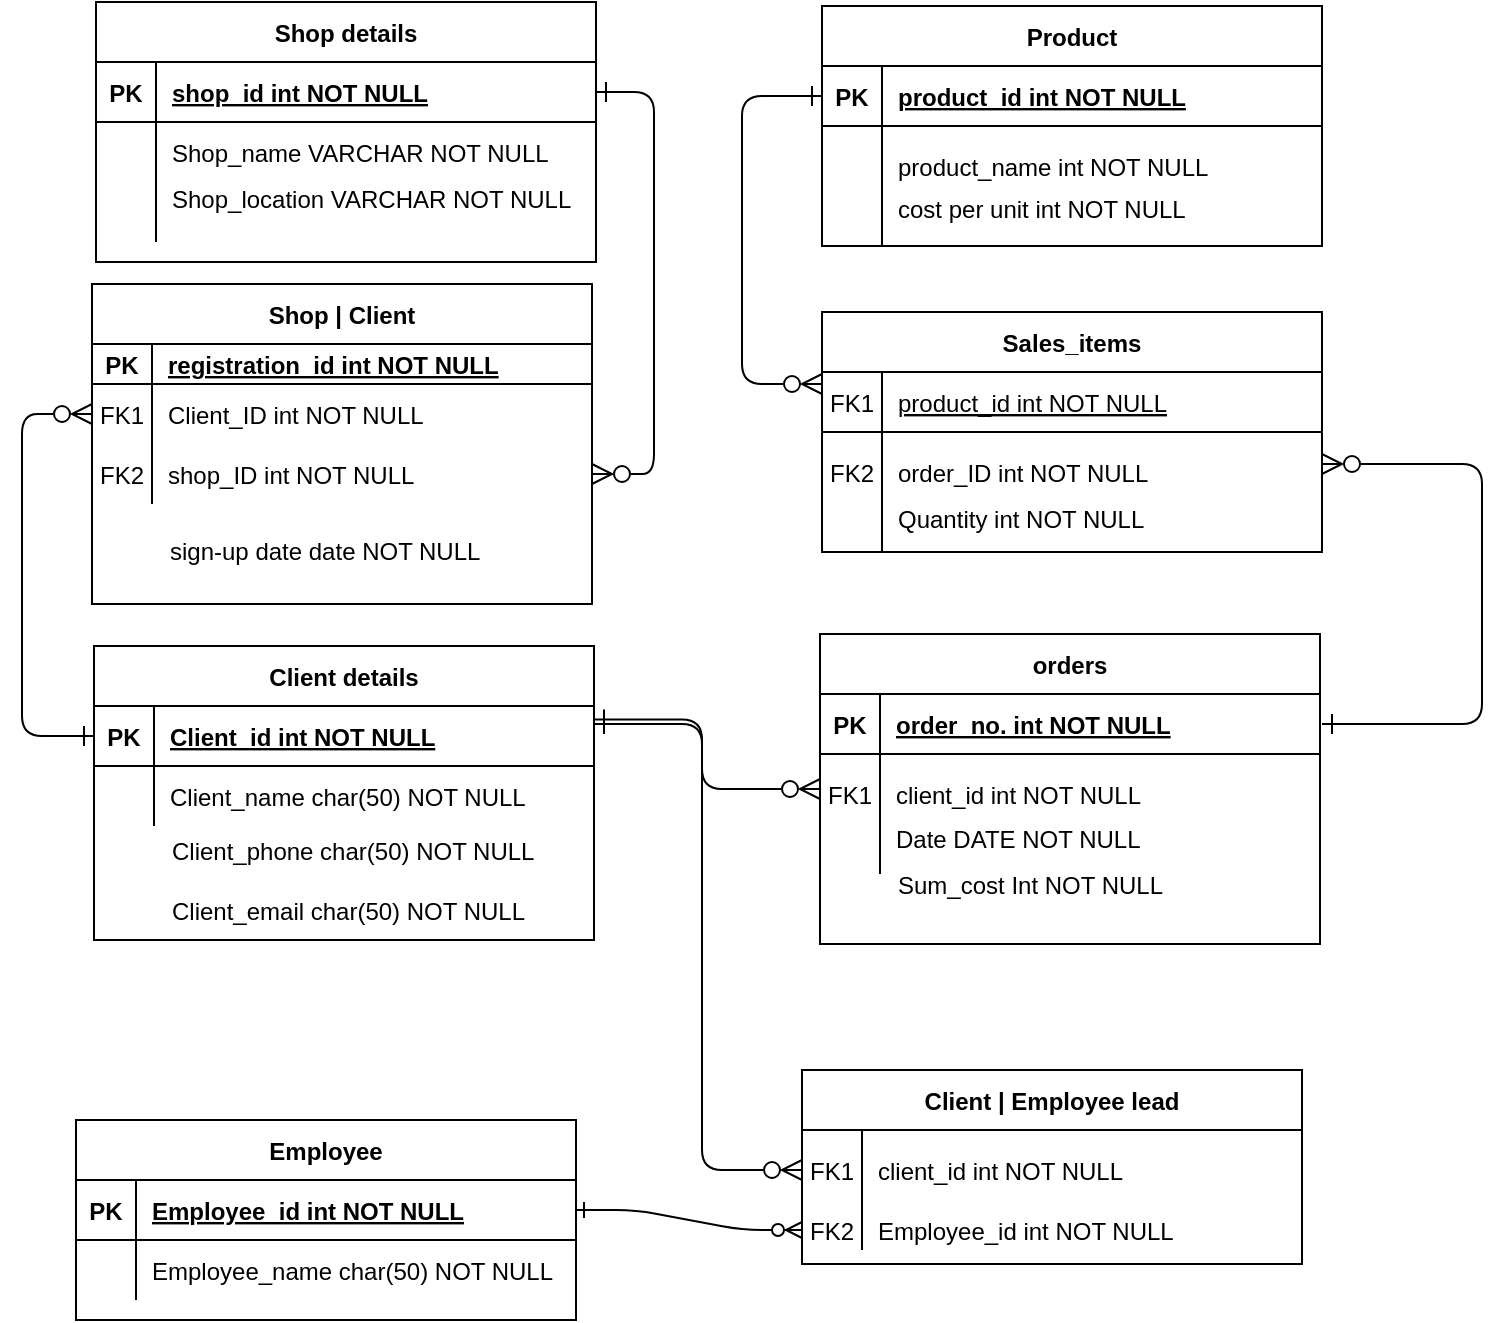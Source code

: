 <mxfile version="20.7.4" type="device"><diagram id="R2lEEEUBdFMjLlhIrx00" name="Page-1"><mxGraphModel dx="1130" dy="560" grid="1" gridSize="10" guides="1" tooltips="1" connect="1" arrows="1" fold="1" page="1" pageScale="1" pageWidth="850" pageHeight="1100" math="0" shadow="0" extFonts="Permanent Marker^https://fonts.googleapis.com/css?family=Permanent+Marker"><root><mxCell id="0"/><mxCell id="1" parent="0"/><mxCell id="C-vyLk0tnHw3VtMMgP7b-1" value="" style="edgeStyle=entityRelationEdgeStyle;endArrow=ERzeroToMany;startArrow=ERone;endFill=1;startFill=0;entryX=0;entryY=0.5;entryDx=0;entryDy=0;" parent="1" source="C-vyLk0tnHw3VtMMgP7b-24" target="C-vyLk0tnHw3VtMMgP7b-9" edge="1"><mxGeometry width="100" height="100" relative="1" as="geometry"><mxPoint x="340" y="1150" as="sourcePoint"/><mxPoint x="440" y="1050" as="targetPoint"/></mxGeometry></mxCell><mxCell id="C-vyLk0tnHw3VtMMgP7b-2" value="Client | Employee lead" style="shape=table;startSize=30;container=1;collapsible=1;childLayout=tableLayout;fixedRows=1;rowLines=0;fontStyle=1;align=center;resizeLast=1;" parent="1" vertex="1"><mxGeometry x="450" y="553" width="250" height="97" as="geometry"/></mxCell><mxCell id="C-vyLk0tnHw3VtMMgP7b-6" value="" style="shape=partialRectangle;collapsible=0;dropTarget=0;pointerEvents=0;fillColor=none;points=[[0,0.5],[1,0.5]];portConstraint=eastwest;top=0;left=0;right=0;bottom=0;" parent="C-vyLk0tnHw3VtMMgP7b-2" vertex="1"><mxGeometry y="30" width="250" height="40" as="geometry"/></mxCell><mxCell id="C-vyLk0tnHw3VtMMgP7b-7" value="FK1" style="shape=partialRectangle;overflow=hidden;connectable=0;fillColor=none;top=0;left=0;bottom=0;right=0;" parent="C-vyLk0tnHw3VtMMgP7b-6" vertex="1"><mxGeometry width="30" height="40" as="geometry"><mxRectangle width="30" height="40" as="alternateBounds"/></mxGeometry></mxCell><mxCell id="C-vyLk0tnHw3VtMMgP7b-8" value="client_id int NOT NULL" style="shape=partialRectangle;overflow=hidden;connectable=0;fillColor=none;top=0;left=0;bottom=0;right=0;align=left;spacingLeft=6;" parent="C-vyLk0tnHw3VtMMgP7b-6" vertex="1"><mxGeometry x="30" width="220" height="40" as="geometry"><mxRectangle width="220" height="40" as="alternateBounds"/></mxGeometry></mxCell><mxCell id="C-vyLk0tnHw3VtMMgP7b-9" value="" style="shape=partialRectangle;collapsible=0;dropTarget=0;pointerEvents=0;fillColor=none;points=[[0,0.5],[1,0.5]];portConstraint=eastwest;top=0;left=0;right=0;bottom=0;" parent="C-vyLk0tnHw3VtMMgP7b-2" vertex="1"><mxGeometry y="70" width="250" height="20" as="geometry"/></mxCell><mxCell id="C-vyLk0tnHw3VtMMgP7b-10" value="FK2" style="shape=partialRectangle;overflow=hidden;connectable=0;fillColor=none;top=0;left=0;bottom=0;right=0;" parent="C-vyLk0tnHw3VtMMgP7b-9" vertex="1"><mxGeometry width="30" height="20" as="geometry"><mxRectangle width="30" height="20" as="alternateBounds"/></mxGeometry></mxCell><mxCell id="C-vyLk0tnHw3VtMMgP7b-11" value="Employee_id int NOT NULL" style="shape=partialRectangle;overflow=hidden;connectable=0;fillColor=none;top=0;left=0;bottom=0;right=0;align=left;spacingLeft=6;" parent="C-vyLk0tnHw3VtMMgP7b-9" vertex="1"><mxGeometry x="30" width="220" height="20" as="geometry"><mxRectangle width="220" height="20" as="alternateBounds"/></mxGeometry></mxCell><mxCell id="C-vyLk0tnHw3VtMMgP7b-13" value="Shop | Client" style="shape=table;startSize=30;container=1;collapsible=1;childLayout=tableLayout;fixedRows=1;rowLines=0;fontStyle=1;align=center;resizeLast=1;" parent="1" vertex="1"><mxGeometry x="95" y="160" width="250" height="160" as="geometry"/></mxCell><mxCell id="C-vyLk0tnHw3VtMMgP7b-14" value="" style="shape=partialRectangle;collapsible=0;dropTarget=0;pointerEvents=0;fillColor=none;points=[[0,0.5],[1,0.5]];portConstraint=eastwest;top=0;left=0;right=0;bottom=1;" parent="C-vyLk0tnHw3VtMMgP7b-13" vertex="1"><mxGeometry y="30" width="250" height="20" as="geometry"/></mxCell><mxCell id="C-vyLk0tnHw3VtMMgP7b-15" value="PK" style="shape=partialRectangle;overflow=hidden;connectable=0;fillColor=none;top=0;left=0;bottom=0;right=0;fontStyle=1;" parent="C-vyLk0tnHw3VtMMgP7b-14" vertex="1"><mxGeometry width="30" height="20" as="geometry"><mxRectangle width="30" height="20" as="alternateBounds"/></mxGeometry></mxCell><mxCell id="C-vyLk0tnHw3VtMMgP7b-16" value="registration_id int NOT NULL" style="shape=partialRectangle;overflow=hidden;connectable=0;fillColor=none;top=0;left=0;bottom=0;right=0;align=left;spacingLeft=6;fontStyle=5;" parent="C-vyLk0tnHw3VtMMgP7b-14" vertex="1"><mxGeometry x="30" width="220" height="20" as="geometry"><mxRectangle width="220" height="20" as="alternateBounds"/></mxGeometry></mxCell><mxCell id="C-vyLk0tnHw3VtMMgP7b-17" value="" style="shape=partialRectangle;collapsible=0;dropTarget=0;pointerEvents=0;fillColor=none;points=[[0,0.5],[1,0.5]];portConstraint=eastwest;top=0;left=0;right=0;bottom=0;" parent="C-vyLk0tnHw3VtMMgP7b-13" vertex="1"><mxGeometry y="50" width="250" height="30" as="geometry"/></mxCell><mxCell id="C-vyLk0tnHw3VtMMgP7b-18" value="FK1" style="shape=partialRectangle;overflow=hidden;connectable=0;fillColor=none;top=0;left=0;bottom=0;right=0;" parent="C-vyLk0tnHw3VtMMgP7b-17" vertex="1"><mxGeometry width="30" height="30" as="geometry"><mxRectangle width="30" height="30" as="alternateBounds"/></mxGeometry></mxCell><mxCell id="C-vyLk0tnHw3VtMMgP7b-19" value="Client_ID int NOT NULL" style="shape=partialRectangle;overflow=hidden;connectable=0;fillColor=none;top=0;left=0;bottom=0;right=0;align=left;spacingLeft=6;" parent="C-vyLk0tnHw3VtMMgP7b-17" vertex="1"><mxGeometry x="30" width="220" height="30" as="geometry"><mxRectangle width="220" height="30" as="alternateBounds"/></mxGeometry></mxCell><mxCell id="C-vyLk0tnHw3VtMMgP7b-20" value="" style="shape=partialRectangle;collapsible=0;dropTarget=0;pointerEvents=0;fillColor=none;points=[[0,0.5],[1,0.5]];portConstraint=eastwest;top=0;left=0;right=0;bottom=0;" parent="C-vyLk0tnHw3VtMMgP7b-13" vertex="1"><mxGeometry y="80" width="250" height="30" as="geometry"/></mxCell><mxCell id="C-vyLk0tnHw3VtMMgP7b-21" value="FK2" style="shape=partialRectangle;overflow=hidden;connectable=0;fillColor=none;top=0;left=0;bottom=0;right=0;" parent="C-vyLk0tnHw3VtMMgP7b-20" vertex="1"><mxGeometry width="30" height="30" as="geometry"><mxRectangle width="30" height="30" as="alternateBounds"/></mxGeometry></mxCell><mxCell id="C-vyLk0tnHw3VtMMgP7b-22" value="shop_ID int NOT NULL" style="shape=partialRectangle;overflow=hidden;connectable=0;fillColor=none;top=0;left=0;bottom=0;right=0;align=left;spacingLeft=6;" parent="C-vyLk0tnHw3VtMMgP7b-20" vertex="1"><mxGeometry x="30" width="220" height="30" as="geometry"><mxRectangle width="220" height="30" as="alternateBounds"/></mxGeometry></mxCell><mxCell id="C-vyLk0tnHw3VtMMgP7b-23" value="Employee" style="shape=table;startSize=30;container=1;collapsible=1;childLayout=tableLayout;fixedRows=1;rowLines=0;fontStyle=1;align=center;resizeLast=1;" parent="1" vertex="1"><mxGeometry x="87" y="578" width="250" height="100" as="geometry"/></mxCell><mxCell id="C-vyLk0tnHw3VtMMgP7b-24" value="" style="shape=partialRectangle;collapsible=0;dropTarget=0;pointerEvents=0;fillColor=none;points=[[0,0.5],[1,0.5]];portConstraint=eastwest;top=0;left=0;right=0;bottom=1;" parent="C-vyLk0tnHw3VtMMgP7b-23" vertex="1"><mxGeometry y="30" width="250" height="30" as="geometry"/></mxCell><mxCell id="C-vyLk0tnHw3VtMMgP7b-25" value="PK" style="shape=partialRectangle;overflow=hidden;connectable=0;fillColor=none;top=0;left=0;bottom=0;right=0;fontStyle=1;" parent="C-vyLk0tnHw3VtMMgP7b-24" vertex="1"><mxGeometry width="30" height="30" as="geometry"><mxRectangle width="30" height="30" as="alternateBounds"/></mxGeometry></mxCell><mxCell id="C-vyLk0tnHw3VtMMgP7b-26" value="Employee_id int NOT NULL " style="shape=partialRectangle;overflow=hidden;connectable=0;fillColor=none;top=0;left=0;bottom=0;right=0;align=left;spacingLeft=6;fontStyle=5;" parent="C-vyLk0tnHw3VtMMgP7b-24" vertex="1"><mxGeometry x="30" width="220" height="30" as="geometry"><mxRectangle width="220" height="30" as="alternateBounds"/></mxGeometry></mxCell><mxCell id="C-vyLk0tnHw3VtMMgP7b-27" value="" style="shape=partialRectangle;collapsible=0;dropTarget=0;pointerEvents=0;fillColor=none;points=[[0,0.5],[1,0.5]];portConstraint=eastwest;top=0;left=0;right=0;bottom=0;" parent="C-vyLk0tnHw3VtMMgP7b-23" vertex="1"><mxGeometry y="60" width="250" height="30" as="geometry"/></mxCell><mxCell id="C-vyLk0tnHw3VtMMgP7b-28" value="" style="shape=partialRectangle;overflow=hidden;connectable=0;fillColor=none;top=0;left=0;bottom=0;right=0;" parent="C-vyLk0tnHw3VtMMgP7b-27" vertex="1"><mxGeometry width="30" height="30" as="geometry"><mxRectangle width="30" height="30" as="alternateBounds"/></mxGeometry></mxCell><mxCell id="C-vyLk0tnHw3VtMMgP7b-29" value="Employee_name char(50) NOT NULL" style="shape=partialRectangle;overflow=hidden;connectable=0;fillColor=none;top=0;left=0;bottom=0;right=0;align=left;spacingLeft=6;" parent="C-vyLk0tnHw3VtMMgP7b-27" vertex="1"><mxGeometry x="30" width="220" height="30" as="geometry"><mxRectangle width="220" height="30" as="alternateBounds"/></mxGeometry></mxCell><mxCell id="tcu6LMtD2d0FRVZnVZD3-7" value="Client details" style="shape=table;startSize=30;container=1;collapsible=1;childLayout=tableLayout;fixedRows=1;rowLines=0;fontStyle=1;align=center;resizeLast=1;" vertex="1" parent="1"><mxGeometry x="96" y="341" width="250" height="147" as="geometry"/></mxCell><mxCell id="tcu6LMtD2d0FRVZnVZD3-8" value="" style="shape=partialRectangle;collapsible=0;dropTarget=0;pointerEvents=0;fillColor=none;points=[[0,0.5],[1,0.5]];portConstraint=eastwest;top=0;left=0;right=0;bottom=1;" vertex="1" parent="tcu6LMtD2d0FRVZnVZD3-7"><mxGeometry y="30" width="250" height="30" as="geometry"/></mxCell><mxCell id="tcu6LMtD2d0FRVZnVZD3-9" value="PK" style="shape=partialRectangle;overflow=hidden;connectable=0;fillColor=none;top=0;left=0;bottom=0;right=0;fontStyle=1;" vertex="1" parent="tcu6LMtD2d0FRVZnVZD3-8"><mxGeometry width="30" height="30" as="geometry"><mxRectangle width="30" height="30" as="alternateBounds"/></mxGeometry></mxCell><mxCell id="tcu6LMtD2d0FRVZnVZD3-10" value="Client_id int NOT NULL " style="shape=partialRectangle;overflow=hidden;connectable=0;fillColor=none;top=0;left=0;bottom=0;right=0;align=left;spacingLeft=6;fontStyle=5;" vertex="1" parent="tcu6LMtD2d0FRVZnVZD3-8"><mxGeometry x="30" width="220" height="30" as="geometry"><mxRectangle width="220" height="30" as="alternateBounds"/></mxGeometry></mxCell><mxCell id="tcu6LMtD2d0FRVZnVZD3-11" value="" style="shape=partialRectangle;collapsible=0;dropTarget=0;pointerEvents=0;fillColor=none;points=[[0,0.5],[1,0.5]];portConstraint=eastwest;top=0;left=0;right=0;bottom=0;" vertex="1" parent="tcu6LMtD2d0FRVZnVZD3-7"><mxGeometry y="60" width="250" height="30" as="geometry"/></mxCell><mxCell id="tcu6LMtD2d0FRVZnVZD3-12" value="" style="shape=partialRectangle;overflow=hidden;connectable=0;fillColor=none;top=0;left=0;bottom=0;right=0;" vertex="1" parent="tcu6LMtD2d0FRVZnVZD3-11"><mxGeometry width="30" height="30" as="geometry"><mxRectangle width="30" height="30" as="alternateBounds"/></mxGeometry></mxCell><mxCell id="tcu6LMtD2d0FRVZnVZD3-13" value="Client_name char(50) NOT NULL" style="shape=partialRectangle;overflow=hidden;connectable=0;fillColor=none;top=0;left=0;bottom=0;right=0;align=left;spacingLeft=6;" vertex="1" parent="tcu6LMtD2d0FRVZnVZD3-11"><mxGeometry x="30" width="220" height="30" as="geometry"><mxRectangle width="220" height="30" as="alternateBounds"/></mxGeometry></mxCell><mxCell id="tcu6LMtD2d0FRVZnVZD3-14" value="Client_phone char(50) NOT NULL" style="shape=partialRectangle;overflow=hidden;connectable=0;fillColor=none;top=0;left=0;bottom=0;right=0;align=left;spacingLeft=6;" vertex="1" parent="1"><mxGeometry x="127" y="428" width="220" height="30" as="geometry"><mxRectangle width="220" height="30" as="alternateBounds"/></mxGeometry></mxCell><mxCell id="tcu6LMtD2d0FRVZnVZD3-15" value="Client_email char(50) NOT NULL" style="shape=partialRectangle;overflow=hidden;connectable=0;fillColor=none;top=0;left=0;bottom=0;right=0;align=left;spacingLeft=6;" vertex="1" parent="1"><mxGeometry x="127" y="458" width="220" height="30" as="geometry"><mxRectangle width="220" height="30" as="alternateBounds"/></mxGeometry></mxCell><mxCell id="tcu6LMtD2d0FRVZnVZD3-18" value="" style="edgeStyle=elbowEdgeStyle;elbow=horizontal;endArrow=ERzeroToMany;html=1;endSize=8;startSize=8;endFill=0;startArrow=ERone;startFill=0;exitX=1;exitY=0.25;exitDx=0;exitDy=0;entryX=0;entryY=0.5;entryDx=0;entryDy=0;rounded=1;" edge="1" parent="1" source="tcu6LMtD2d0FRVZnVZD3-7" target="C-vyLk0tnHw3VtMMgP7b-6"><mxGeometry width="50" height="50" relative="1" as="geometry"><mxPoint x="390" y="613" as="sourcePoint"/><mxPoint x="440" y="563" as="targetPoint"/><Array as="points"><mxPoint x="400" y="503"/></Array></mxGeometry></mxCell><mxCell id="tcu6LMtD2d0FRVZnVZD3-20" value="Product" style="shape=table;startSize=30;container=1;collapsible=1;childLayout=tableLayout;fixedRows=1;rowLines=0;fontStyle=1;align=center;resizeLast=1;" vertex="1" parent="1"><mxGeometry x="460" y="21" width="250" height="120" as="geometry"/></mxCell><mxCell id="tcu6LMtD2d0FRVZnVZD3-21" value="" style="shape=partialRectangle;collapsible=0;dropTarget=0;pointerEvents=0;fillColor=none;points=[[0,0.5],[1,0.5]];portConstraint=eastwest;top=0;left=0;right=0;bottom=1;" vertex="1" parent="tcu6LMtD2d0FRVZnVZD3-20"><mxGeometry y="30" width="250" height="30" as="geometry"/></mxCell><mxCell id="tcu6LMtD2d0FRVZnVZD3-22" value="PK" style="shape=partialRectangle;overflow=hidden;connectable=0;fillColor=none;top=0;left=0;bottom=0;right=0;fontStyle=1;" vertex="1" parent="tcu6LMtD2d0FRVZnVZD3-21"><mxGeometry width="30" height="30" as="geometry"><mxRectangle width="30" height="30" as="alternateBounds"/></mxGeometry></mxCell><mxCell id="tcu6LMtD2d0FRVZnVZD3-23" value="product_id int NOT NULL " style="shape=partialRectangle;overflow=hidden;connectable=0;fillColor=none;top=0;left=0;bottom=0;right=0;align=left;spacingLeft=6;fontStyle=5;" vertex="1" parent="tcu6LMtD2d0FRVZnVZD3-21"><mxGeometry x="30" width="220" height="30" as="geometry"><mxRectangle width="220" height="30" as="alternateBounds"/></mxGeometry></mxCell><mxCell id="tcu6LMtD2d0FRVZnVZD3-24" value="" style="shape=partialRectangle;collapsible=0;dropTarget=0;pointerEvents=0;fillColor=none;points=[[0,0.5],[1,0.5]];portConstraint=eastwest;top=0;left=0;right=0;bottom=0;" vertex="1" parent="tcu6LMtD2d0FRVZnVZD3-20"><mxGeometry y="60" width="250" height="40" as="geometry"/></mxCell><mxCell id="tcu6LMtD2d0FRVZnVZD3-25" value="" style="shape=partialRectangle;overflow=hidden;connectable=0;fillColor=none;top=0;left=0;bottom=0;right=0;" vertex="1" parent="tcu6LMtD2d0FRVZnVZD3-24"><mxGeometry width="30" height="40" as="geometry"><mxRectangle width="30" height="40" as="alternateBounds"/></mxGeometry></mxCell><mxCell id="tcu6LMtD2d0FRVZnVZD3-26" value="product_name int NOT NULL" style="shape=partialRectangle;overflow=hidden;connectable=0;fillColor=none;top=0;left=0;bottom=0;right=0;align=left;spacingLeft=6;" vertex="1" parent="tcu6LMtD2d0FRVZnVZD3-24"><mxGeometry x="30" width="220" height="40" as="geometry"><mxRectangle width="220" height="40" as="alternateBounds"/></mxGeometry></mxCell><mxCell id="tcu6LMtD2d0FRVZnVZD3-27" value="" style="shape=partialRectangle;collapsible=0;dropTarget=0;pointerEvents=0;fillColor=none;points=[[0,0.5],[1,0.5]];portConstraint=eastwest;top=0;left=0;right=0;bottom=0;" vertex="1" parent="tcu6LMtD2d0FRVZnVZD3-20"><mxGeometry y="100" width="250" height="20" as="geometry"/></mxCell><mxCell id="tcu6LMtD2d0FRVZnVZD3-28" value="" style="shape=partialRectangle;overflow=hidden;connectable=0;fillColor=none;top=0;left=0;bottom=0;right=0;" vertex="1" parent="tcu6LMtD2d0FRVZnVZD3-27"><mxGeometry width="30" height="20" as="geometry"><mxRectangle width="30" height="20" as="alternateBounds"/></mxGeometry></mxCell><mxCell id="tcu6LMtD2d0FRVZnVZD3-29" value="" style="shape=partialRectangle;overflow=hidden;connectable=0;fillColor=none;top=0;left=0;bottom=0;right=0;align=left;spacingLeft=6;" vertex="1" parent="tcu6LMtD2d0FRVZnVZD3-27"><mxGeometry x="30" width="220" height="20" as="geometry"><mxRectangle width="220" height="20" as="alternateBounds"/></mxGeometry></mxCell><mxCell id="tcu6LMtD2d0FRVZnVZD3-30" value="orders" style="shape=table;startSize=30;container=1;collapsible=1;childLayout=tableLayout;fixedRows=1;rowLines=0;fontStyle=1;align=center;resizeLast=1;" vertex="1" parent="1"><mxGeometry x="459" y="335" width="250" height="155" as="geometry"/></mxCell><mxCell id="tcu6LMtD2d0FRVZnVZD3-31" value="" style="shape=partialRectangle;collapsible=0;dropTarget=0;pointerEvents=0;fillColor=none;points=[[0,0.5],[1,0.5]];portConstraint=eastwest;top=0;left=0;right=0;bottom=1;" vertex="1" parent="tcu6LMtD2d0FRVZnVZD3-30"><mxGeometry y="30" width="250" height="30" as="geometry"/></mxCell><mxCell id="tcu6LMtD2d0FRVZnVZD3-32" value="PK" style="shape=partialRectangle;overflow=hidden;connectable=0;fillColor=none;top=0;left=0;bottom=0;right=0;fontStyle=1;" vertex="1" parent="tcu6LMtD2d0FRVZnVZD3-31"><mxGeometry width="30" height="30" as="geometry"><mxRectangle width="30" height="30" as="alternateBounds"/></mxGeometry></mxCell><mxCell id="tcu6LMtD2d0FRVZnVZD3-33" value="order_no. int NOT NULL " style="shape=partialRectangle;overflow=hidden;connectable=0;fillColor=none;top=0;left=0;bottom=0;right=0;align=left;spacingLeft=6;fontStyle=5;" vertex="1" parent="tcu6LMtD2d0FRVZnVZD3-31"><mxGeometry x="30" width="220" height="30" as="geometry"><mxRectangle width="220" height="30" as="alternateBounds"/></mxGeometry></mxCell><mxCell id="tcu6LMtD2d0FRVZnVZD3-34" value="" style="shape=partialRectangle;collapsible=0;dropTarget=0;pointerEvents=0;fillColor=none;points=[[0,0.5],[1,0.5]];portConstraint=eastwest;top=0;left=0;right=0;bottom=0;" vertex="1" parent="tcu6LMtD2d0FRVZnVZD3-30"><mxGeometry y="60" width="250" height="40" as="geometry"/></mxCell><mxCell id="tcu6LMtD2d0FRVZnVZD3-35" value="FK1" style="shape=partialRectangle;overflow=hidden;connectable=0;fillColor=none;top=0;left=0;bottom=0;right=0;" vertex="1" parent="tcu6LMtD2d0FRVZnVZD3-34"><mxGeometry width="30" height="40" as="geometry"><mxRectangle width="30" height="40" as="alternateBounds"/></mxGeometry></mxCell><mxCell id="tcu6LMtD2d0FRVZnVZD3-36" value="client_id int NOT NULL" style="shape=partialRectangle;overflow=hidden;connectable=0;fillColor=none;top=0;left=0;bottom=0;right=0;align=left;spacingLeft=6;" vertex="1" parent="tcu6LMtD2d0FRVZnVZD3-34"><mxGeometry x="30" width="220" height="40" as="geometry"><mxRectangle width="220" height="40" as="alternateBounds"/></mxGeometry></mxCell><mxCell id="tcu6LMtD2d0FRVZnVZD3-37" value="" style="shape=partialRectangle;collapsible=0;dropTarget=0;pointerEvents=0;fillColor=none;points=[[0,0.5],[1,0.5]];portConstraint=eastwest;top=0;left=0;right=0;bottom=0;" vertex="1" parent="tcu6LMtD2d0FRVZnVZD3-30"><mxGeometry y="100" width="250" height="20" as="geometry"/></mxCell><mxCell id="tcu6LMtD2d0FRVZnVZD3-38" value="" style="shape=partialRectangle;overflow=hidden;connectable=0;fillColor=none;top=0;left=0;bottom=0;right=0;" vertex="1" parent="tcu6LMtD2d0FRVZnVZD3-37"><mxGeometry width="30" height="20" as="geometry"><mxRectangle width="30" height="20" as="alternateBounds"/></mxGeometry></mxCell><mxCell id="tcu6LMtD2d0FRVZnVZD3-39" value="" style="shape=partialRectangle;overflow=hidden;connectable=0;fillColor=none;top=0;left=0;bottom=0;right=0;align=left;spacingLeft=6;" vertex="1" parent="tcu6LMtD2d0FRVZnVZD3-37"><mxGeometry x="30" width="220" height="20" as="geometry"><mxRectangle width="220" height="20" as="alternateBounds"/></mxGeometry></mxCell><mxCell id="tcu6LMtD2d0FRVZnVZD3-50" value="" style="shape=partialRectangle;overflow=hidden;connectable=0;fillColor=none;top=0;left=0;bottom=0;right=0;" vertex="1" parent="1"><mxGeometry x="459" y="460" width="30" height="20" as="geometry"><mxRectangle width="30" height="20" as="alternateBounds"/></mxGeometry></mxCell><mxCell id="tcu6LMtD2d0FRVZnVZD3-52" value="" style="edgeStyle=elbowEdgeStyle;elbow=horizontal;endArrow=ERzeroToMany;html=1;endSize=8;startSize=8;endFill=0;startArrow=ERone;startFill=0;rounded=1;entryX=1;entryY=0.4;entryDx=0;entryDy=0;entryPerimeter=0;" edge="1" parent="1" target="tcu6LMtD2d0FRVZnVZD3-73"><mxGeometry width="50" height="50" relative="1" as="geometry"><mxPoint x="710" y="380" as="sourcePoint"/><mxPoint x="710" y="380" as="targetPoint"/><Array as="points"><mxPoint x="790" y="270"/></Array></mxGeometry></mxCell><mxCell id="tcu6LMtD2d0FRVZnVZD3-53" value="" style="edgeStyle=elbowEdgeStyle;elbow=horizontal;endArrow=ERzeroToMany;html=1;endSize=8;startSize=8;endFill=0;startArrow=ERone;startFill=0;exitX=1;exitY=0.25;exitDx=0;exitDy=0;entryX=0;entryY=0.5;entryDx=0;entryDy=0;rounded=1;" edge="1" parent="1" target="tcu6LMtD2d0FRVZnVZD3-30"><mxGeometry width="50" height="50" relative="1" as="geometry"><mxPoint x="346" y="380" as="sourcePoint"/><mxPoint x="450" y="635.25" as="targetPoint"/><Array as="points"><mxPoint x="400" y="505.25"/></Array></mxGeometry></mxCell><mxCell id="tcu6LMtD2d0FRVZnVZD3-54" value="Shop details" style="shape=table;startSize=30;container=1;collapsible=1;childLayout=tableLayout;fixedRows=1;rowLines=0;fontStyle=1;align=center;resizeLast=1;" vertex="1" parent="1"><mxGeometry x="97" y="19" width="250" height="130" as="geometry"/></mxCell><mxCell id="tcu6LMtD2d0FRVZnVZD3-55" value="" style="shape=partialRectangle;collapsible=0;dropTarget=0;pointerEvents=0;fillColor=none;points=[[0,0.5],[1,0.5]];portConstraint=eastwest;top=0;left=0;right=0;bottom=1;" vertex="1" parent="tcu6LMtD2d0FRVZnVZD3-54"><mxGeometry y="30" width="250" height="30" as="geometry"/></mxCell><mxCell id="tcu6LMtD2d0FRVZnVZD3-56" value="PK" style="shape=partialRectangle;overflow=hidden;connectable=0;fillColor=none;top=0;left=0;bottom=0;right=0;fontStyle=1;" vertex="1" parent="tcu6LMtD2d0FRVZnVZD3-55"><mxGeometry width="30" height="30" as="geometry"><mxRectangle width="30" height="30" as="alternateBounds"/></mxGeometry></mxCell><mxCell id="tcu6LMtD2d0FRVZnVZD3-57" value="shop_id int NOT NULL " style="shape=partialRectangle;overflow=hidden;connectable=0;fillColor=none;top=0;left=0;bottom=0;right=0;align=left;spacingLeft=6;fontStyle=5;" vertex="1" parent="tcu6LMtD2d0FRVZnVZD3-55"><mxGeometry x="30" width="220" height="30" as="geometry"><mxRectangle width="220" height="30" as="alternateBounds"/></mxGeometry></mxCell><mxCell id="tcu6LMtD2d0FRVZnVZD3-58" value="" style="shape=partialRectangle;collapsible=0;dropTarget=0;pointerEvents=0;fillColor=none;points=[[0,0.5],[1,0.5]];portConstraint=eastwest;top=0;left=0;right=0;bottom=0;" vertex="1" parent="tcu6LMtD2d0FRVZnVZD3-54"><mxGeometry y="60" width="250" height="30" as="geometry"/></mxCell><mxCell id="tcu6LMtD2d0FRVZnVZD3-59" value="" style="shape=partialRectangle;overflow=hidden;connectable=0;fillColor=none;top=0;left=0;bottom=0;right=0;" vertex="1" parent="tcu6LMtD2d0FRVZnVZD3-58"><mxGeometry width="30" height="30" as="geometry"><mxRectangle width="30" height="30" as="alternateBounds"/></mxGeometry></mxCell><mxCell id="tcu6LMtD2d0FRVZnVZD3-60" value="Shop_name VARCHAR NOT NULL" style="shape=partialRectangle;overflow=hidden;connectable=0;fillColor=none;top=0;left=0;bottom=0;right=0;align=left;spacingLeft=6;" vertex="1" parent="tcu6LMtD2d0FRVZnVZD3-58"><mxGeometry x="30" width="220" height="30" as="geometry"><mxRectangle width="220" height="30" as="alternateBounds"/></mxGeometry></mxCell><mxCell id="tcu6LMtD2d0FRVZnVZD3-61" value="" style="shape=partialRectangle;collapsible=0;dropTarget=0;pointerEvents=0;fillColor=none;points=[[0,0.5],[1,0.5]];portConstraint=eastwest;top=0;left=0;right=0;bottom=0;" vertex="1" parent="tcu6LMtD2d0FRVZnVZD3-54"><mxGeometry y="90" width="250" height="30" as="geometry"/></mxCell><mxCell id="tcu6LMtD2d0FRVZnVZD3-62" value="" style="shape=partialRectangle;overflow=hidden;connectable=0;fillColor=none;top=0;left=0;bottom=0;right=0;" vertex="1" parent="tcu6LMtD2d0FRVZnVZD3-61"><mxGeometry width="30" height="30" as="geometry"><mxRectangle width="30" height="30" as="alternateBounds"/></mxGeometry></mxCell><mxCell id="tcu6LMtD2d0FRVZnVZD3-63" value="" style="shape=partialRectangle;overflow=hidden;connectable=0;fillColor=none;top=0;left=0;bottom=0;right=0;align=left;spacingLeft=6;" vertex="1" parent="tcu6LMtD2d0FRVZnVZD3-61"><mxGeometry x="30" width="220" height="30" as="geometry"><mxRectangle width="220" height="30" as="alternateBounds"/></mxGeometry></mxCell><mxCell id="tcu6LMtD2d0FRVZnVZD3-64" value="sign-up date date NOT NULL" style="shape=partialRectangle;overflow=hidden;connectable=0;fillColor=none;top=0;left=0;bottom=0;right=0;align=left;spacingLeft=6;" vertex="1" parent="1"><mxGeometry x="126" y="278" width="220" height="30" as="geometry"><mxRectangle width="220" height="30" as="alternateBounds"/></mxGeometry></mxCell><mxCell id="tcu6LMtD2d0FRVZnVZD3-65" value="" style="edgeStyle=elbowEdgeStyle;elbow=horizontal;endArrow=ERzeroToMany;html=1;endSize=8;startSize=8;endFill=0;startArrow=ERone;startFill=0;exitX=1;exitY=0.5;exitDx=0;exitDy=0;rounded=1;entryX=1;entryY=0.5;entryDx=0;entryDy=0;" edge="1" parent="1" source="tcu6LMtD2d0FRVZnVZD3-55" target="C-vyLk0tnHw3VtMMgP7b-20"><mxGeometry width="50" height="50" relative="1" as="geometry"><mxPoint x="322" y="-140.25" as="sourcePoint"/><mxPoint x="450" y="28" as="targetPoint"/><Array as="points"><mxPoint x="376" y="-15"/></Array></mxGeometry></mxCell><mxCell id="tcu6LMtD2d0FRVZnVZD3-66" value="" style="edgeStyle=elbowEdgeStyle;elbow=horizontal;endArrow=ERzeroToMany;html=1;endSize=8;startSize=8;endFill=0;startArrow=ERone;startFill=0;exitX=0;exitY=0.5;exitDx=0;exitDy=0;entryX=0;entryY=0.5;entryDx=0;entryDy=0;rounded=1;" edge="1" parent="1" source="tcu6LMtD2d0FRVZnVZD3-8" target="C-vyLk0tnHw3VtMMgP7b-17"><mxGeometry width="50" height="50" relative="1" as="geometry"><mxPoint x="356" y="387.75" as="sourcePoint"/><mxPoint x="460" y="643" as="targetPoint"/><Array as="points"><mxPoint x="60" y="430"/><mxPoint x="410" y="513"/></Array></mxGeometry></mxCell><mxCell id="tcu6LMtD2d0FRVZnVZD3-68" value="Shop_location VARCHAR NOT NULL" style="shape=partialRectangle;overflow=hidden;connectable=0;fillColor=none;top=0;left=0;bottom=0;right=0;align=left;spacingLeft=6;" vertex="1" parent="1"><mxGeometry x="127" y="102" width="220" height="30" as="geometry"><mxRectangle width="220" height="30" as="alternateBounds"/></mxGeometry></mxCell><mxCell id="tcu6LMtD2d0FRVZnVZD3-69" value="Sales_items" style="shape=table;startSize=30;container=1;collapsible=1;childLayout=tableLayout;fixedRows=1;rowLines=0;fontStyle=1;align=center;resizeLast=1;" vertex="1" parent="1"><mxGeometry x="460" y="174" width="250" height="120" as="geometry"/></mxCell><mxCell id="tcu6LMtD2d0FRVZnVZD3-70" value="" style="shape=partialRectangle;collapsible=0;dropTarget=0;pointerEvents=0;fillColor=none;points=[[0,0.5],[1,0.5]];portConstraint=eastwest;top=0;left=0;right=0;bottom=1;" vertex="1" parent="tcu6LMtD2d0FRVZnVZD3-69"><mxGeometry y="30" width="250" height="30" as="geometry"/></mxCell><mxCell id="tcu6LMtD2d0FRVZnVZD3-71" value="FK1" style="shape=partialRectangle;overflow=hidden;connectable=0;fillColor=none;top=0;left=0;bottom=0;right=0;fontStyle=0;" vertex="1" parent="tcu6LMtD2d0FRVZnVZD3-70"><mxGeometry width="30" height="30" as="geometry"><mxRectangle width="30" height="30" as="alternateBounds"/></mxGeometry></mxCell><mxCell id="tcu6LMtD2d0FRVZnVZD3-72" value="product_id int NOT NULL " style="shape=partialRectangle;overflow=hidden;connectable=0;fillColor=none;top=0;left=0;bottom=0;right=0;align=left;spacingLeft=6;fontStyle=4;" vertex="1" parent="tcu6LMtD2d0FRVZnVZD3-70"><mxGeometry x="30" width="220" height="30" as="geometry"><mxRectangle width="220" height="30" as="alternateBounds"/></mxGeometry></mxCell><mxCell id="tcu6LMtD2d0FRVZnVZD3-73" value="" style="shape=partialRectangle;collapsible=0;dropTarget=0;pointerEvents=0;fillColor=none;points=[[0,0.5],[1,0.5]];portConstraint=eastwest;top=0;left=0;right=0;bottom=0;" vertex="1" parent="tcu6LMtD2d0FRVZnVZD3-69"><mxGeometry y="60" width="250" height="40" as="geometry"/></mxCell><mxCell id="tcu6LMtD2d0FRVZnVZD3-74" value="FK2" style="shape=partialRectangle;overflow=hidden;connectable=0;fillColor=none;top=0;left=0;bottom=0;right=0;" vertex="1" parent="tcu6LMtD2d0FRVZnVZD3-73"><mxGeometry width="30" height="40" as="geometry"><mxRectangle width="30" height="40" as="alternateBounds"/></mxGeometry></mxCell><mxCell id="tcu6LMtD2d0FRVZnVZD3-75" value="order_ID int NOT NULL" style="shape=partialRectangle;overflow=hidden;connectable=0;fillColor=none;top=0;left=0;bottom=0;right=0;align=left;spacingLeft=6;" vertex="1" parent="tcu6LMtD2d0FRVZnVZD3-73"><mxGeometry x="30" width="220" height="40" as="geometry"><mxRectangle width="220" height="40" as="alternateBounds"/></mxGeometry></mxCell><mxCell id="tcu6LMtD2d0FRVZnVZD3-76" value="" style="shape=partialRectangle;collapsible=0;dropTarget=0;pointerEvents=0;fillColor=none;points=[[0,0.5],[1,0.5]];portConstraint=eastwest;top=0;left=0;right=0;bottom=0;" vertex="1" parent="tcu6LMtD2d0FRVZnVZD3-69"><mxGeometry y="100" width="250" height="20" as="geometry"/></mxCell><mxCell id="tcu6LMtD2d0FRVZnVZD3-77" value="" style="shape=partialRectangle;overflow=hidden;connectable=0;fillColor=none;top=0;left=0;bottom=0;right=0;" vertex="1" parent="tcu6LMtD2d0FRVZnVZD3-76"><mxGeometry width="30" height="20" as="geometry"><mxRectangle width="30" height="20" as="alternateBounds"/></mxGeometry></mxCell><mxCell id="tcu6LMtD2d0FRVZnVZD3-78" value="" style="shape=partialRectangle;overflow=hidden;connectable=0;fillColor=none;top=0;left=0;bottom=0;right=0;align=left;spacingLeft=6;" vertex="1" parent="tcu6LMtD2d0FRVZnVZD3-76"><mxGeometry x="30" width="220" height="20" as="geometry"><mxRectangle width="220" height="20" as="alternateBounds"/></mxGeometry></mxCell><mxCell id="tcu6LMtD2d0FRVZnVZD3-79" value="" style="shape=partialRectangle;collapsible=0;dropTarget=0;pointerEvents=0;fillColor=none;points=[[0,0.5],[1,0.5]];portConstraint=eastwest;top=0;left=0;right=0;bottom=0;" vertex="1" parent="1"><mxGeometry x="460" y="257" width="250" height="40" as="geometry"/></mxCell><mxCell id="tcu6LMtD2d0FRVZnVZD3-80" value="" style="shape=partialRectangle;overflow=hidden;connectable=0;fillColor=none;top=0;left=0;bottom=0;right=0;" vertex="1" parent="tcu6LMtD2d0FRVZnVZD3-79"><mxGeometry width="30" height="40" as="geometry"><mxRectangle width="30" height="40" as="alternateBounds"/></mxGeometry></mxCell><mxCell id="tcu6LMtD2d0FRVZnVZD3-81" value="Quantity int NOT NULL" style="shape=partialRectangle;overflow=hidden;connectable=0;fillColor=none;top=0;left=0;bottom=0;right=0;align=left;spacingLeft=6;" vertex="1" parent="tcu6LMtD2d0FRVZnVZD3-79"><mxGeometry x="30" width="220" height="40" as="geometry"><mxRectangle width="220" height="40" as="alternateBounds"/></mxGeometry></mxCell><mxCell id="tcu6LMtD2d0FRVZnVZD3-82" value="" style="shape=partialRectangle;collapsible=0;dropTarget=0;pointerEvents=0;fillColor=none;points=[[0,0.5],[1,0.5]];portConstraint=eastwest;top=0;left=0;right=0;bottom=0;" vertex="1" parent="1"><mxGeometry x="459" y="417" width="250" height="40" as="geometry"/></mxCell><mxCell id="tcu6LMtD2d0FRVZnVZD3-83" value="" style="shape=partialRectangle;overflow=hidden;connectable=0;fillColor=none;top=0;left=0;bottom=0;right=0;" vertex="1" parent="tcu6LMtD2d0FRVZnVZD3-82"><mxGeometry width="30" height="40" as="geometry"><mxRectangle width="30" height="40" as="alternateBounds"/></mxGeometry></mxCell><mxCell id="tcu6LMtD2d0FRVZnVZD3-84" value="Date DATE NOT NULL" style="shape=partialRectangle;overflow=hidden;connectable=0;fillColor=none;top=0;left=0;bottom=0;right=0;align=left;spacingLeft=6;" vertex="1" parent="tcu6LMtD2d0FRVZnVZD3-82"><mxGeometry x="30" width="220" height="40" as="geometry"><mxRectangle width="220" height="40" as="alternateBounds"/></mxGeometry></mxCell><mxCell id="tcu6LMtD2d0FRVZnVZD3-85" value="" style="shape=partialRectangle;collapsible=0;dropTarget=0;pointerEvents=0;fillColor=none;points=[[0,0.5],[1,0.5]];portConstraint=eastwest;top=0;left=0;right=0;bottom=0;" vertex="1" parent="1"><mxGeometry x="460" y="440" width="250" height="40" as="geometry"/></mxCell><mxCell id="tcu6LMtD2d0FRVZnVZD3-86" value="" style="shape=partialRectangle;overflow=hidden;connectable=0;fillColor=none;top=0;left=0;bottom=0;right=0;" vertex="1" parent="tcu6LMtD2d0FRVZnVZD3-85"><mxGeometry width="30" height="40" as="geometry"><mxRectangle width="30" height="40" as="alternateBounds"/></mxGeometry></mxCell><mxCell id="tcu6LMtD2d0FRVZnVZD3-87" value="Sum_cost Int NOT NULL" style="shape=partialRectangle;overflow=hidden;connectable=0;fillColor=none;top=0;left=0;bottom=0;right=0;align=left;spacingLeft=6;" vertex="1" parent="1"><mxGeometry x="490" y="440" width="220" height="40" as="geometry"><mxRectangle width="220" height="40" as="alternateBounds"/></mxGeometry></mxCell><mxCell id="tcu6LMtD2d0FRVZnVZD3-88" value="" style="shape=partialRectangle;collapsible=0;dropTarget=0;pointerEvents=0;fillColor=none;points=[[0,0.5],[1,0.5]];portConstraint=eastwest;top=0;left=0;right=0;bottom=0;" vertex="1" parent="1"><mxGeometry x="460" y="102" width="250" height="40" as="geometry"/></mxCell><mxCell id="tcu6LMtD2d0FRVZnVZD3-89" value="" style="shape=partialRectangle;overflow=hidden;connectable=0;fillColor=none;top=0;left=0;bottom=0;right=0;" vertex="1" parent="tcu6LMtD2d0FRVZnVZD3-88"><mxGeometry width="30" height="40" as="geometry"><mxRectangle width="30" height="40" as="alternateBounds"/></mxGeometry></mxCell><mxCell id="tcu6LMtD2d0FRVZnVZD3-90" value="cost per unit int NOT NULL" style="shape=partialRectangle;overflow=hidden;connectable=0;fillColor=none;top=0;left=0;bottom=0;right=0;align=left;spacingLeft=6;" vertex="1" parent="tcu6LMtD2d0FRVZnVZD3-88"><mxGeometry x="30" width="220" height="40" as="geometry"><mxRectangle width="220" height="40" as="alternateBounds"/></mxGeometry></mxCell><mxCell id="tcu6LMtD2d0FRVZnVZD3-91" value="" style="edgeStyle=elbowEdgeStyle;elbow=horizontal;endArrow=ERzeroToMany;html=1;endSize=8;startSize=8;endFill=0;startArrow=ERone;startFill=0;rounded=1;entryX=0;entryY=0.2;entryDx=0;entryDy=0;entryPerimeter=0;exitX=0;exitY=0.5;exitDx=0;exitDy=0;" edge="1" parent="1" source="tcu6LMtD2d0FRVZnVZD3-21" target="tcu6LMtD2d0FRVZnVZD3-70"><mxGeometry width="50" height="50" relative="1" as="geometry"><mxPoint x="720" y="390" as="sourcePoint"/><mxPoint x="720" y="260" as="targetPoint"/><Array as="points"><mxPoint x="420" y="140"/></Array></mxGeometry></mxCell></root></mxGraphModel></diagram></mxfile>